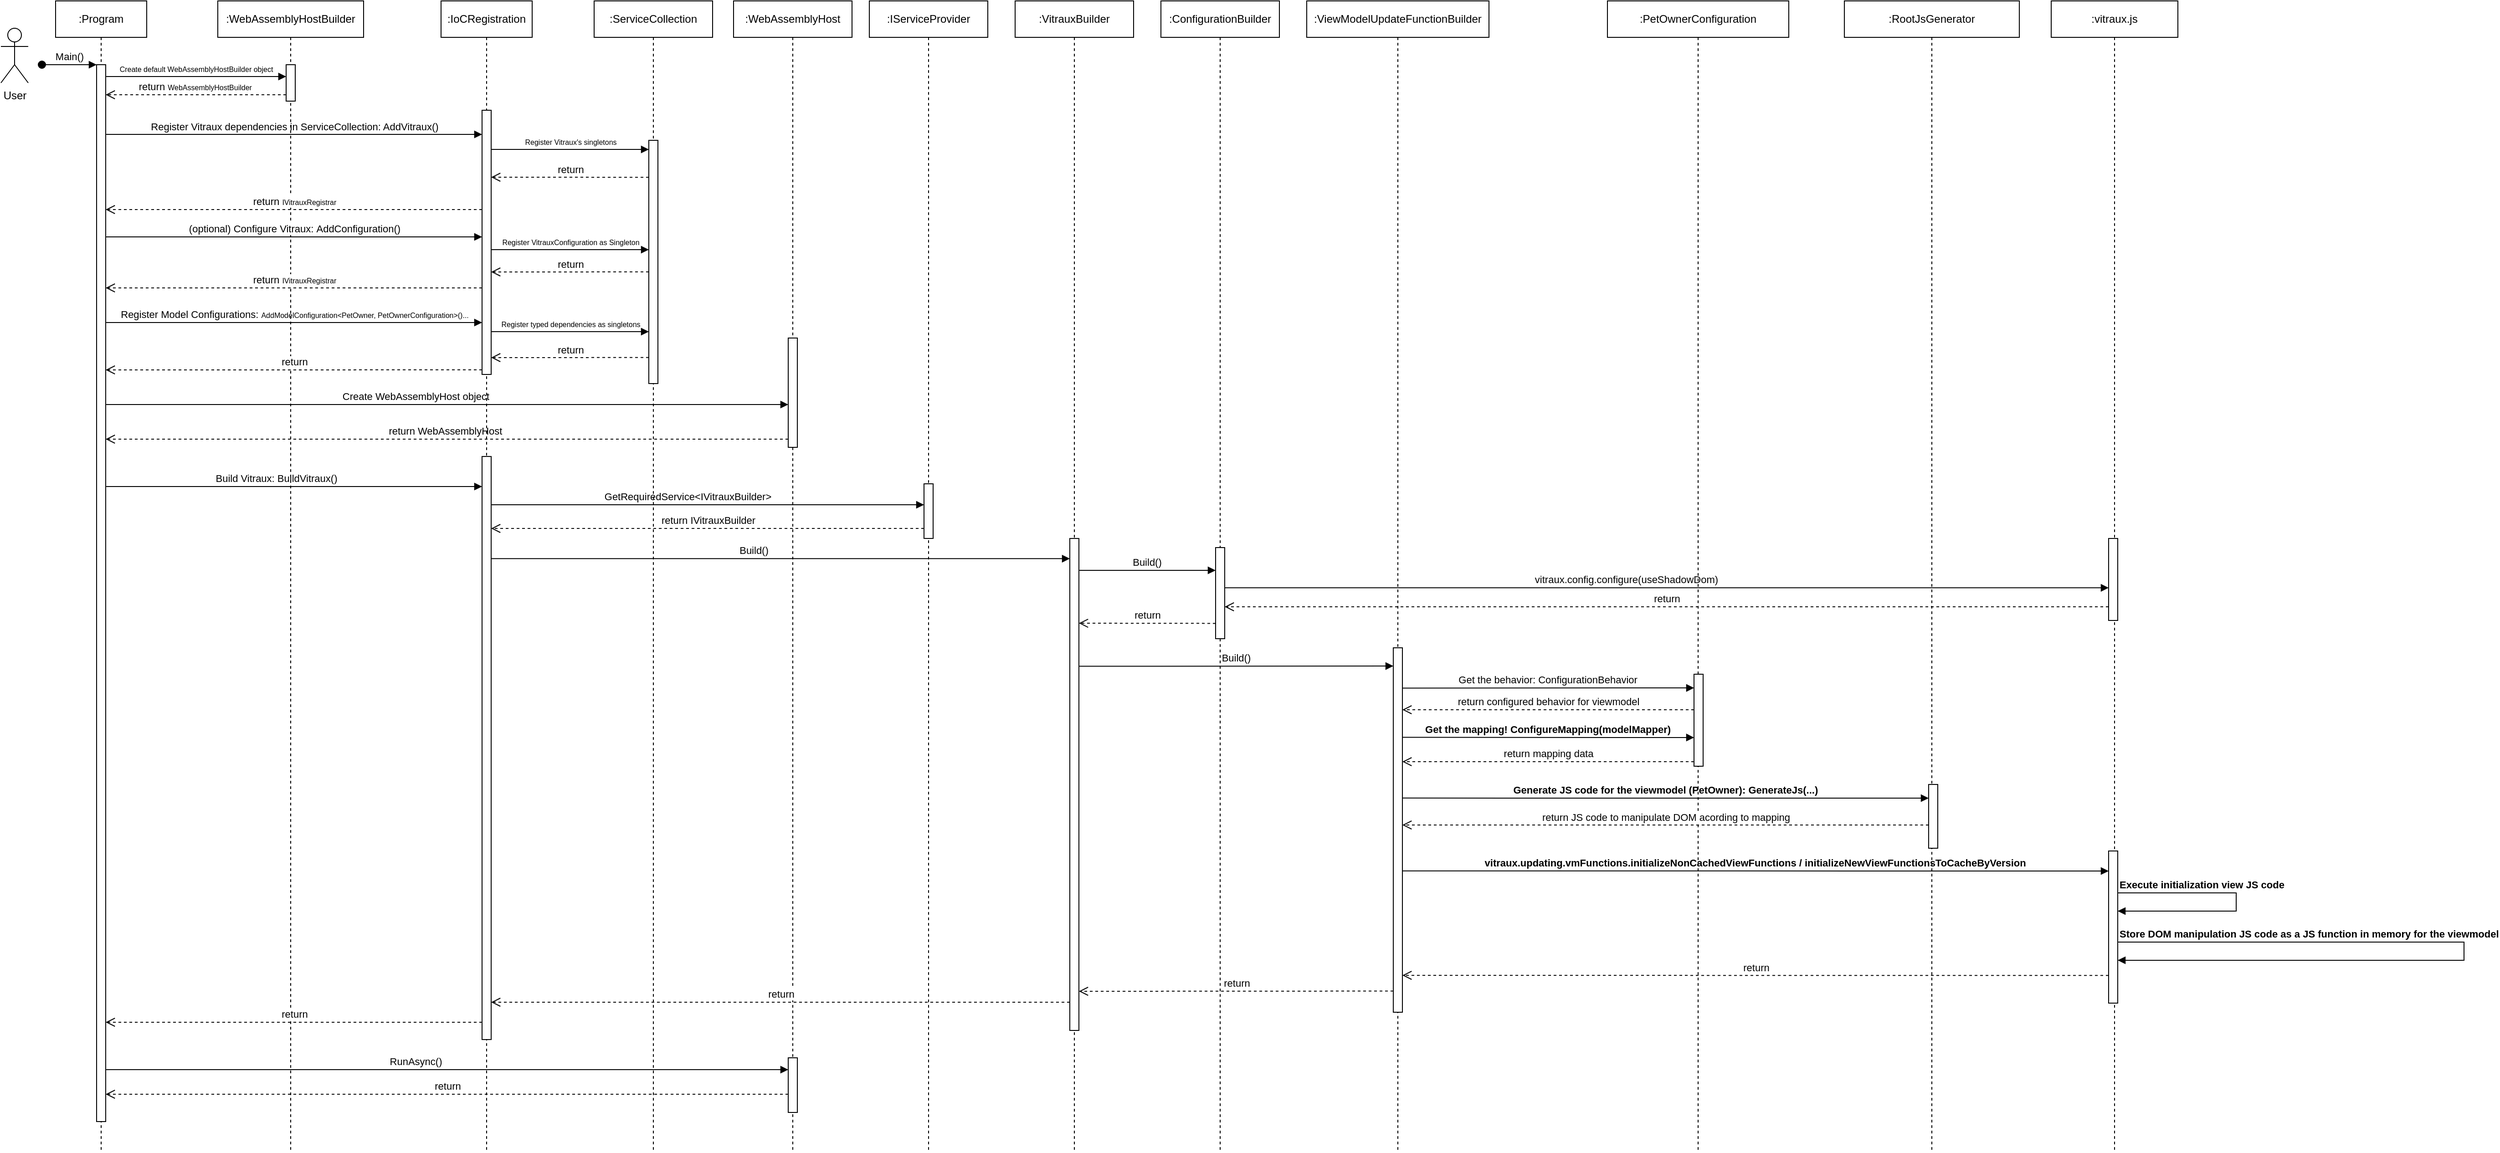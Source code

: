 <mxfile version="28.0.7" pages="2">
  <diagram name="Initialization" id="2YBvvXClWsGukQMizWep">
    <mxGraphModel dx="1426" dy="777" grid="1" gridSize="10" guides="1" tooltips="1" connect="1" arrows="1" fold="1" page="1" pageScale="1" pageWidth="850" pageHeight="1100" math="0" shadow="0">
      <root>
        <mxCell id="0" />
        <mxCell id="1" parent="0" />
        <mxCell id="aM9ryv3xv72pqoxQDRHE-1" value=":Program" style="shape=umlLifeline;perimeter=lifelinePerimeter;whiteSpace=wrap;html=1;container=0;dropTarget=0;collapsible=0;recursiveResize=0;outlineConnect=0;portConstraint=eastwest;newEdgeStyle={&quot;edgeStyle&quot;:&quot;elbowEdgeStyle&quot;,&quot;elbow&quot;:&quot;vertical&quot;,&quot;curved&quot;:0,&quot;rounded&quot;:0};" parent="1" vertex="1">
          <mxGeometry x="87" y="17" width="100" height="1263" as="geometry" />
        </mxCell>
        <mxCell id="aM9ryv3xv72pqoxQDRHE-2" value="" style="html=1;points=[];perimeter=orthogonalPerimeter;outlineConnect=0;targetShapes=umlLifeline;portConstraint=eastwest;newEdgeStyle={&quot;edgeStyle&quot;:&quot;elbowEdgeStyle&quot;,&quot;elbow&quot;:&quot;vertical&quot;,&quot;curved&quot;:0,&quot;rounded&quot;:0};" parent="aM9ryv3xv72pqoxQDRHE-1" vertex="1">
          <mxGeometry x="45" y="70" width="10" height="1160" as="geometry" />
        </mxCell>
        <mxCell id="aM9ryv3xv72pqoxQDRHE-3" value="Main()" style="html=1;verticalAlign=bottom;startArrow=oval;endArrow=block;startSize=8;edgeStyle=elbowEdgeStyle;elbow=vertical;curved=0;rounded=0;" parent="aM9ryv3xv72pqoxQDRHE-1" target="aM9ryv3xv72pqoxQDRHE-2" edge="1">
          <mxGeometry relative="1" as="geometry">
            <mxPoint x="-15" y="70" as="sourcePoint" />
          </mxGeometry>
        </mxCell>
        <mxCell id="aM9ryv3xv72pqoxQDRHE-5" value=":IoCRegistration" style="shape=umlLifeline;perimeter=lifelinePerimeter;whiteSpace=wrap;html=1;container=0;dropTarget=0;collapsible=0;recursiveResize=0;outlineConnect=0;portConstraint=eastwest;newEdgeStyle={&quot;edgeStyle&quot;:&quot;elbowEdgeStyle&quot;,&quot;elbow&quot;:&quot;vertical&quot;,&quot;curved&quot;:0,&quot;rounded&quot;:0};" parent="1" vertex="1">
          <mxGeometry x="510" y="17" width="100" height="1263" as="geometry" />
        </mxCell>
        <mxCell id="aM9ryv3xv72pqoxQDRHE-6" value="" style="html=1;points=[];perimeter=orthogonalPerimeter;outlineConnect=0;targetShapes=umlLifeline;portConstraint=eastwest;newEdgeStyle={&quot;edgeStyle&quot;:&quot;elbowEdgeStyle&quot;,&quot;elbow&quot;:&quot;vertical&quot;,&quot;curved&quot;:0,&quot;rounded&quot;:0};" parent="aM9ryv3xv72pqoxQDRHE-5" vertex="1">
          <mxGeometry x="45" y="120" width="10" height="290" as="geometry" />
        </mxCell>
        <mxCell id="K7EobD0PysxftOFtTqOa-24" value="" style="html=1;points=[];perimeter=orthogonalPerimeter;outlineConnect=0;targetShapes=umlLifeline;portConstraint=eastwest;newEdgeStyle={&quot;edgeStyle&quot;:&quot;elbowEdgeStyle&quot;,&quot;elbow&quot;:&quot;vertical&quot;,&quot;curved&quot;:0,&quot;rounded&quot;:0};" parent="aM9ryv3xv72pqoxQDRHE-5" vertex="1">
          <mxGeometry x="45" y="500" width="10" height="640" as="geometry" />
        </mxCell>
        <mxCell id="aM9ryv3xv72pqoxQDRHE-7" value="Register Vitraux dependencies in ServiceCollection: AddVitraux()" style="html=1;verticalAlign=bottom;endArrow=block;edgeStyle=elbowEdgeStyle;elbow=vertical;curved=0;rounded=0;" parent="1" source="aM9ryv3xv72pqoxQDRHE-2" edge="1">
          <mxGeometry relative="1" as="geometry">
            <mxPoint x="142" y="169" as="sourcePoint" />
            <Array as="points">
              <mxPoint x="530" y="163.5" />
            </Array>
            <mxPoint x="555" y="163.5" as="targetPoint" />
          </mxGeometry>
        </mxCell>
        <mxCell id="aM9ryv3xv72pqoxQDRHE-8" value="return&amp;nbsp;&lt;span style=&quot;font-size: 8px;&quot;&gt;WebAssemblyHostBuilder&amp;nbsp;&lt;/span&gt;" style="html=1;verticalAlign=bottom;endArrow=open;dashed=1;endSize=8;edgeStyle=elbowEdgeStyle;elbow=vertical;curved=0;rounded=0;" parent="1" source="K7EobD0PysxftOFtTqOa-5" edge="1">
          <mxGeometry relative="1" as="geometry">
            <mxPoint x="142" y="120" as="targetPoint" />
            <Array as="points">
              <mxPoint x="237" y="120" />
            </Array>
            <mxPoint x="435" y="120" as="sourcePoint" />
          </mxGeometry>
        </mxCell>
        <mxCell id="K7EobD0PysxftOFtTqOa-1" value="User" style="shape=umlActor;verticalLabelPosition=bottom;verticalAlign=top;html=1;outlineConnect=0;" parent="1" vertex="1">
          <mxGeometry x="27" y="47" width="30" height="60" as="geometry" />
        </mxCell>
        <mxCell id="K7EobD0PysxftOFtTqOa-2" value="Register Model Configurations: &lt;font style=&quot;font-size: 8px;&quot;&gt;AddModelConfiguration&amp;lt;PetOwner, PetOwnerConfiguration&amp;gt;()...&lt;/font&gt;" style="html=1;verticalAlign=bottom;endArrow=block;edgeStyle=elbowEdgeStyle;elbow=vertical;curved=0;rounded=0;" parent="1" edge="1">
          <mxGeometry relative="1" as="geometry">
            <mxPoint x="142" y="370" as="sourcePoint" />
            <Array as="points">
              <mxPoint x="225" y="370" />
            </Array>
            <mxPoint x="555" y="370" as="targetPoint" />
          </mxGeometry>
        </mxCell>
        <mxCell id="K7EobD0PysxftOFtTqOa-4" value=":&lt;span style=&quot;text-align: left;&quot;&gt;WebAssemblyHostBuilder&lt;/span&gt;" style="shape=umlLifeline;perimeter=lifelinePerimeter;whiteSpace=wrap;html=1;container=0;dropTarget=0;collapsible=0;recursiveResize=0;outlineConnect=0;portConstraint=eastwest;newEdgeStyle={&quot;edgeStyle&quot;:&quot;elbowEdgeStyle&quot;,&quot;elbow&quot;:&quot;vertical&quot;,&quot;curved&quot;:0,&quot;rounded&quot;:0};" parent="1" vertex="1">
          <mxGeometry x="265" y="17" width="160" height="1263" as="geometry" />
        </mxCell>
        <mxCell id="K7EobD0PysxftOFtTqOa-5" value="" style="html=1;points=[];perimeter=orthogonalPerimeter;outlineConnect=0;targetShapes=umlLifeline;portConstraint=eastwest;newEdgeStyle={&quot;edgeStyle&quot;:&quot;elbowEdgeStyle&quot;,&quot;elbow&quot;:&quot;vertical&quot;,&quot;curved&quot;:0,&quot;rounded&quot;:0};" parent="K7EobD0PysxftOFtTqOa-4" vertex="1">
          <mxGeometry x="75" y="70" width="10" height="40" as="geometry" />
        </mxCell>
        <mxCell id="K7EobD0PysxftOFtTqOa-7" value="&lt;font style=&quot;font-size: 8px;&quot;&gt;Create default&amp;nbsp;WebAssemblyHostBuilder object&lt;/font&gt;" style="html=1;verticalAlign=bottom;endArrow=block;edgeStyle=elbowEdgeStyle;elbow=vertical;curved=0;rounded=0;" parent="1" target="K7EobD0PysxftOFtTqOa-5" edge="1">
          <mxGeometry relative="1" as="geometry">
            <mxPoint x="142" y="100" as="sourcePoint" />
            <Array as="points">
              <mxPoint x="285" y="100" />
            </Array>
            <mxPoint x="559.5" y="100" as="targetPoint" />
          </mxGeometry>
        </mxCell>
        <mxCell id="K7EobD0PysxftOFtTqOa-8" value="return &lt;span style=&quot;font-size: 8px;&quot;&gt;IVitrauxRegistrar&lt;/span&gt;" style="html=1;verticalAlign=bottom;endArrow=open;dashed=1;endSize=8;edgeStyle=elbowEdgeStyle;elbow=vertical;curved=0;rounded=0;" parent="1" edge="1">
          <mxGeometry relative="1" as="geometry">
            <mxPoint x="142" y="246" as="targetPoint" />
            <Array as="points">
              <mxPoint x="445" y="246" />
            </Array>
            <mxPoint x="555" y="246" as="sourcePoint" />
          </mxGeometry>
        </mxCell>
        <mxCell id="K7EobD0PysxftOFtTqOa-9" value="(optional) Configure Vitraux:&amp;nbsp;AddConfiguration()" style="html=1;verticalAlign=bottom;endArrow=block;edgeStyle=elbowEdgeStyle;elbow=vertical;curved=0;rounded=0;" parent="1" edge="1">
          <mxGeometry relative="1" as="geometry">
            <mxPoint x="142" y="276" as="sourcePoint" />
            <Array as="points">
              <mxPoint x="538" y="276" />
            </Array>
            <mxPoint x="555" y="276" as="targetPoint" />
          </mxGeometry>
        </mxCell>
        <mxCell id="K7EobD0PysxftOFtTqOa-10" value="return &lt;span style=&quot;font-size: 8px;&quot;&gt;IVitrauxRegistrar&lt;/span&gt;" style="html=1;verticalAlign=bottom;endArrow=open;dashed=1;endSize=8;edgeStyle=elbowEdgeStyle;elbow=vertical;curved=0;rounded=0;" parent="1" edge="1">
          <mxGeometry relative="1" as="geometry">
            <mxPoint x="142" y="332" as="targetPoint" />
            <Array as="points">
              <mxPoint x="444" y="332" />
            </Array>
            <mxPoint x="555" y="332" as="sourcePoint" />
          </mxGeometry>
        </mxCell>
        <mxCell id="K7EobD0PysxftOFtTqOa-11" value="&lt;div style=&quot;text-align: left;&quot;&gt;&lt;span style=&quot;background-color: transparent; color: light-dark(rgb(0, 0, 0), rgb(255, 255, 255));&quot;&gt;:&lt;/span&gt;&lt;span style=&quot;background-color: transparent;&quot;&gt;WebAssemblyHost&lt;/span&gt;&lt;/div&gt;" style="shape=umlLifeline;perimeter=lifelinePerimeter;whiteSpace=wrap;html=1;container=0;dropTarget=0;collapsible=0;recursiveResize=0;outlineConnect=0;portConstraint=eastwest;newEdgeStyle={&quot;edgeStyle&quot;:&quot;elbowEdgeStyle&quot;,&quot;elbow&quot;:&quot;vertical&quot;,&quot;curved&quot;:0,&quot;rounded&quot;:0};" parent="1" vertex="1">
          <mxGeometry x="831" y="17" width="130" height="1263" as="geometry" />
        </mxCell>
        <mxCell id="K7EobD0PysxftOFtTqOa-12" value="" style="html=1;points=[];perimeter=orthogonalPerimeter;outlineConnect=0;targetShapes=umlLifeline;portConstraint=eastwest;newEdgeStyle={&quot;edgeStyle&quot;:&quot;elbowEdgeStyle&quot;,&quot;elbow&quot;:&quot;vertical&quot;,&quot;curved&quot;:0,&quot;rounded&quot;:0};" parent="K7EobD0PysxftOFtTqOa-11" vertex="1">
          <mxGeometry x="60" y="370" width="10" height="120" as="geometry" />
        </mxCell>
        <mxCell id="K7EobD0PysxftOFtTqOa-70" value="" style="html=1;points=[];perimeter=orthogonalPerimeter;outlineConnect=0;targetShapes=umlLifeline;portConstraint=eastwest;newEdgeStyle={&quot;edgeStyle&quot;:&quot;elbowEdgeStyle&quot;,&quot;elbow&quot;:&quot;vertical&quot;,&quot;curved&quot;:0,&quot;rounded&quot;:0};" parent="K7EobD0PysxftOFtTqOa-11" vertex="1">
          <mxGeometry x="60" y="1160" width="10" height="60" as="geometry" />
        </mxCell>
        <mxCell id="K7EobD0PysxftOFtTqOa-13" value="Create WebAssemblyHost object" style="verticalAlign=bottom;endArrow=block;edgeStyle=elbowEdgeStyle;elbow=vertical;curved=0;rounded=0;labelBackgroundColor=none;fontSize=11;" parent="1" target="K7EobD0PysxftOFtTqOa-12" edge="1">
          <mxGeometry x="-0.091" relative="1" as="geometry">
            <mxPoint x="142" y="460.0" as="sourcePoint" />
            <Array as="points">
              <mxPoint x="313" y="460" />
            </Array>
            <mxPoint x="870" y="460.0" as="targetPoint" />
            <mxPoint as="offset" />
          </mxGeometry>
        </mxCell>
        <mxCell id="K7EobD0PysxftOFtTqOa-14" value="return WebAssemblyHost " style="verticalAlign=bottom;endArrow=open;dashed=1;endSize=8;edgeStyle=elbowEdgeStyle;elbow=vertical;curved=0;rounded=0;labelBackgroundColor=none;" parent="1" source="K7EobD0PysxftOFtTqOa-12" edge="1">
          <mxGeometry relative="1" as="geometry">
            <mxPoint x="142" y="498.0" as="targetPoint" />
            <Array as="points">
              <mxPoint x="520" y="498" />
            </Array>
            <mxPoint x="870" y="498.0" as="sourcePoint" />
          </mxGeometry>
        </mxCell>
        <mxCell id="K7EobD0PysxftOFtTqOa-15" value="&lt;div style=&quot;text-align: left;&quot;&gt;&lt;span style=&quot;background-color: transparent; color: light-dark(rgb(0, 0, 0), rgb(255, 255, 255));&quot;&gt;:&lt;/span&gt;&lt;span style=&quot;background-color: transparent;&quot;&gt;ServiceCollection&lt;/span&gt;&lt;/div&gt;" style="shape=umlLifeline;perimeter=lifelinePerimeter;whiteSpace=wrap;html=1;container=0;dropTarget=0;collapsible=0;recursiveResize=0;outlineConnect=0;portConstraint=eastwest;newEdgeStyle={&quot;edgeStyle&quot;:&quot;elbowEdgeStyle&quot;,&quot;elbow&quot;:&quot;vertical&quot;,&quot;curved&quot;:0,&quot;rounded&quot;:0};" parent="1" vertex="1">
          <mxGeometry x="678" y="17" width="130" height="1263" as="geometry" />
        </mxCell>
        <mxCell id="K7EobD0PysxftOFtTqOa-16" value="" style="html=1;points=[];perimeter=orthogonalPerimeter;outlineConnect=0;targetShapes=umlLifeline;portConstraint=eastwest;newEdgeStyle={&quot;edgeStyle&quot;:&quot;elbowEdgeStyle&quot;,&quot;elbow&quot;:&quot;vertical&quot;,&quot;curved&quot;:0,&quot;rounded&quot;:0};" parent="K7EobD0PysxftOFtTqOa-15" vertex="1">
          <mxGeometry x="60" y="153" width="10" height="267" as="geometry" />
        </mxCell>
        <mxCell id="K7EobD0PysxftOFtTqOa-18" value="&lt;font style=&quot;font-size: 8px;&quot;&gt;Register Vitraux&#39;s singletons&lt;/font&gt;" style="html=1;verticalAlign=bottom;endArrow=block;edgeStyle=elbowEdgeStyle;elbow=vertical;curved=0;rounded=0;" parent="1" source="aM9ryv3xv72pqoxQDRHE-6" target="K7EobD0PysxftOFtTqOa-16" edge="1">
          <mxGeometry relative="1" as="geometry">
            <mxPoint x="570" y="180" as="sourcePoint" />
            <Array as="points">
              <mxPoint x="620" y="180" />
            </Array>
            <mxPoint x="685.0" y="180" as="targetPoint" />
          </mxGeometry>
        </mxCell>
        <mxCell id="K7EobD0PysxftOFtTqOa-19" value="return" style="html=1;verticalAlign=bottom;endArrow=open;dashed=1;endSize=8;edgeStyle=elbowEdgeStyle;elbow=vertical;curved=0;rounded=0;" parent="1" edge="1">
          <mxGeometry relative="1" as="geometry">
            <mxPoint x="565" y="210.414" as="targetPoint" />
            <mxPoint x="738" y="210.6" as="sourcePoint" />
          </mxGeometry>
        </mxCell>
        <mxCell id="K7EobD0PysxftOFtTqOa-20" value="&lt;font&gt;Register VitrauxConfiguration as Singleton&lt;/font&gt;" style="html=1;verticalAlign=bottom;endArrow=block;edgeStyle=elbowEdgeStyle;elbow=vertical;curved=0;rounded=0;fontSize=8;" parent="1" source="aM9ryv3xv72pqoxQDRHE-6" target="K7EobD0PysxftOFtTqOa-16" edge="1">
          <mxGeometry relative="1" as="geometry">
            <mxPoint x="590" y="290" as="sourcePoint" />
            <Array as="points">
              <mxPoint x="621" y="290" />
            </Array>
            <mxPoint x="670" y="290" as="targetPoint" />
          </mxGeometry>
        </mxCell>
        <mxCell id="K7EobD0PysxftOFtTqOa-21" value="return" style="html=1;verticalAlign=bottom;endArrow=open;dashed=1;endSize=8;edgeStyle=elbowEdgeStyle;elbow=vertical;curved=0;rounded=0;" parent="1" edge="1">
          <mxGeometry relative="1" as="geometry">
            <mxPoint x="565" y="314.4" as="targetPoint" />
            <mxPoint x="738" y="314.4" as="sourcePoint" />
          </mxGeometry>
        </mxCell>
        <mxCell id="K7EobD0PysxftOFtTqOa-22" value="&lt;font style=&quot;font-size: 8px;&quot;&gt;Register typed dependencies as singletons&lt;/font&gt;" style="html=1;verticalAlign=bottom;endArrow=block;edgeStyle=elbowEdgeStyle;elbow=vertical;curved=0;rounded=0;" parent="1" source="aM9ryv3xv72pqoxQDRHE-6" target="K7EobD0PysxftOFtTqOa-16" edge="1">
          <mxGeometry relative="1" as="geometry">
            <mxPoint x="580" y="380" as="sourcePoint" />
            <Array as="points">
              <mxPoint x="615" y="380" />
            </Array>
            <mxPoint x="733" y="380" as="targetPoint" />
          </mxGeometry>
        </mxCell>
        <mxCell id="K7EobD0PysxftOFtTqOa-23" value="return" style="html=1;verticalAlign=bottom;endArrow=open;dashed=1;endSize=8;edgeStyle=elbowEdgeStyle;elbow=vertical;curved=0;rounded=0;" parent="1" edge="1">
          <mxGeometry relative="1" as="geometry">
            <mxPoint x="565" y="408.4" as="targetPoint" />
            <mxPoint x="738" y="408.4" as="sourcePoint" />
          </mxGeometry>
        </mxCell>
        <mxCell id="K7EobD0PysxftOFtTqOa-25" value="Build Vitraux: BuildVitraux()" style="verticalAlign=bottom;endArrow=block;edgeStyle=elbowEdgeStyle;elbow=vertical;curved=0;rounded=0;labelBackgroundColor=none;fontSize=11;" parent="1" source="aM9ryv3xv72pqoxQDRHE-2" target="K7EobD0PysxftOFtTqOa-24" edge="1">
          <mxGeometry x="-0.091" relative="1" as="geometry">
            <mxPoint x="160" y="550.0" as="sourcePoint" />
            <Array as="points">
              <mxPoint x="331" y="550" />
            </Array>
            <mxPoint x="909" y="550" as="targetPoint" />
            <mxPoint as="offset" />
          </mxGeometry>
        </mxCell>
        <mxCell id="K7EobD0PysxftOFtTqOa-26" value="return" style="html=1;verticalAlign=bottom;endArrow=open;dashed=1;endSize=8;edgeStyle=elbowEdgeStyle;elbow=vertical;curved=0;rounded=0;" parent="1" edge="1">
          <mxGeometry relative="1" as="geometry">
            <mxPoint x="142" y="421.905" as="targetPoint" />
            <mxPoint x="555" y="421.905" as="sourcePoint" />
          </mxGeometry>
        </mxCell>
        <mxCell id="K7EobD0PysxftOFtTqOa-27" value="&lt;div style=&quot;text-align: left;&quot;&gt;&lt;span style=&quot;background-color: transparent; color: light-dark(rgb(0, 0, 0), rgb(255, 255, 255));&quot;&gt;:&lt;/span&gt;&lt;span style=&quot;background-color: transparent;&quot;&gt;IServiceProvider&lt;/span&gt;&lt;/div&gt;" style="shape=umlLifeline;perimeter=lifelinePerimeter;whiteSpace=wrap;html=1;container=0;dropTarget=0;collapsible=0;recursiveResize=0;outlineConnect=0;portConstraint=eastwest;newEdgeStyle={&quot;edgeStyle&quot;:&quot;elbowEdgeStyle&quot;,&quot;elbow&quot;:&quot;vertical&quot;,&quot;curved&quot;:0,&quot;rounded&quot;:0};" parent="1" vertex="1">
          <mxGeometry x="980" y="17" width="130" height="1263" as="geometry" />
        </mxCell>
        <mxCell id="K7EobD0PysxftOFtTqOa-28" value="" style="html=1;points=[];perimeter=orthogonalPerimeter;outlineConnect=0;targetShapes=umlLifeline;portConstraint=eastwest;newEdgeStyle={&quot;edgeStyle&quot;:&quot;elbowEdgeStyle&quot;,&quot;elbow&quot;:&quot;vertical&quot;,&quot;curved&quot;:0,&quot;rounded&quot;:0};" parent="K7EobD0PysxftOFtTqOa-27" vertex="1">
          <mxGeometry x="60" y="530" width="10" height="60" as="geometry" />
        </mxCell>
        <mxCell id="K7EobD0PysxftOFtTqOa-29" value="GetRequiredService&lt;IVitrauxBuilder&gt;" style="verticalAlign=bottom;endArrow=block;edgeStyle=elbowEdgeStyle;elbow=vertical;curved=0;rounded=0;labelBackgroundColor=none;fontSize=11;" parent="1" source="K7EobD0PysxftOFtTqOa-24" target="K7EobD0PysxftOFtTqOa-28" edge="1">
          <mxGeometry x="-0.091" relative="1" as="geometry">
            <mxPoint x="567" y="570" as="sourcePoint" />
            <Array as="points">
              <mxPoint x="756" y="570" />
            </Array>
            <mxPoint x="980" y="570" as="targetPoint" />
            <mxPoint as="offset" />
          </mxGeometry>
        </mxCell>
        <mxCell id="K7EobD0PysxftOFtTqOa-30" value="return IVitrauxBuilder" style="html=1;verticalAlign=bottom;endArrow=open;dashed=1;endSize=8;edgeStyle=elbowEdgeStyle;elbow=vertical;curved=0;rounded=0;" parent="1" edge="1">
          <mxGeometry relative="1" as="geometry">
            <mxPoint x="565" y="596" as="targetPoint" />
            <mxPoint x="1040" y="596" as="sourcePoint" />
          </mxGeometry>
        </mxCell>
        <mxCell id="K7EobD0PysxftOFtTqOa-31" value="&lt;div style=&quot;text-align: left;&quot;&gt;&lt;span style=&quot;background-color: transparent; color: light-dark(rgb(0, 0, 0), rgb(255, 255, 255));&quot;&gt;:&lt;/span&gt;&lt;span style=&quot;background-color: transparent; text-align: center;&quot;&gt;VitrauxBuilder&lt;/span&gt;&lt;/div&gt;" style="shape=umlLifeline;perimeter=lifelinePerimeter;whiteSpace=wrap;html=1;container=0;dropTarget=0;collapsible=0;recursiveResize=0;outlineConnect=0;portConstraint=eastwest;newEdgeStyle={&quot;edgeStyle&quot;:&quot;elbowEdgeStyle&quot;,&quot;elbow&quot;:&quot;vertical&quot;,&quot;curved&quot;:0,&quot;rounded&quot;:0};" parent="1" vertex="1">
          <mxGeometry x="1140" y="17" width="130" height="1263" as="geometry" />
        </mxCell>
        <mxCell id="K7EobD0PysxftOFtTqOa-32" value="" style="html=1;points=[];perimeter=orthogonalPerimeter;outlineConnect=0;targetShapes=umlLifeline;portConstraint=eastwest;newEdgeStyle={&quot;edgeStyle&quot;:&quot;elbowEdgeStyle&quot;,&quot;elbow&quot;:&quot;vertical&quot;,&quot;curved&quot;:0,&quot;rounded&quot;:0};" parent="K7EobD0PysxftOFtTqOa-31" vertex="1">
          <mxGeometry x="60" y="590" width="10" height="540" as="geometry" />
        </mxCell>
        <mxCell id="K7EobD0PysxftOFtTqOa-33" value="Build()" style="verticalAlign=bottom;endArrow=block;edgeStyle=elbowEdgeStyle;elbow=vertical;curved=0;rounded=0;labelBackgroundColor=none;fontSize=11;" parent="1" source="K7EobD0PysxftOFtTqOa-24" target="K7EobD0PysxftOFtTqOa-32" edge="1">
          <mxGeometry x="-0.091" relative="1" as="geometry">
            <mxPoint x="590" y="629.17" as="sourcePoint" />
            <Array as="points">
              <mxPoint x="781" y="629.17" />
            </Array>
            <mxPoint x="1065" y="629.17" as="targetPoint" />
            <mxPoint as="offset" />
          </mxGeometry>
        </mxCell>
        <mxCell id="K7EobD0PysxftOFtTqOa-34" value="&lt;div style=&quot;text-align: left;&quot;&gt;&lt;span style=&quot;background-color: transparent; color: light-dark(rgb(0, 0, 0), rgb(255, 255, 255));&quot;&gt;:&lt;/span&gt;&lt;span style=&quot;background-color: transparent; text-align: center;&quot;&gt;ConfigurationBuilder&lt;/span&gt;&lt;/div&gt;" style="shape=umlLifeline;perimeter=lifelinePerimeter;whiteSpace=wrap;html=1;container=0;dropTarget=0;collapsible=0;recursiveResize=0;outlineConnect=0;portConstraint=eastwest;newEdgeStyle={&quot;edgeStyle&quot;:&quot;elbowEdgeStyle&quot;,&quot;elbow&quot;:&quot;vertical&quot;,&quot;curved&quot;:0,&quot;rounded&quot;:0};" parent="1" vertex="1">
          <mxGeometry x="1300" y="17" width="130" height="1263" as="geometry" />
        </mxCell>
        <mxCell id="K7EobD0PysxftOFtTqOa-35" value="" style="html=1;points=[];perimeter=orthogonalPerimeter;outlineConnect=0;targetShapes=umlLifeline;portConstraint=eastwest;newEdgeStyle={&quot;edgeStyle&quot;:&quot;elbowEdgeStyle&quot;,&quot;elbow&quot;:&quot;vertical&quot;,&quot;curved&quot;:0,&quot;rounded&quot;:0};" parent="K7EobD0PysxftOFtTqOa-34" vertex="1">
          <mxGeometry x="60" y="600" width="10" height="100" as="geometry" />
        </mxCell>
        <mxCell id="K7EobD0PysxftOFtTqOa-36" value="&lt;div style=&quot;text-align: left;&quot;&gt;&lt;span style=&quot;background-color: transparent; color: light-dark(rgb(0, 0, 0), rgb(255, 255, 255));&quot;&gt;:&lt;/span&gt;&lt;span style=&quot;background-color: transparent; text-align: center;&quot;&gt;vitraux.js&lt;/span&gt;&lt;/div&gt;" style="shape=umlLifeline;perimeter=lifelinePerimeter;whiteSpace=wrap;html=1;container=0;dropTarget=0;collapsible=0;recursiveResize=0;outlineConnect=0;portConstraint=eastwest;newEdgeStyle={&quot;edgeStyle&quot;:&quot;elbowEdgeStyle&quot;,&quot;elbow&quot;:&quot;vertical&quot;,&quot;curved&quot;:0,&quot;rounded&quot;:0};" parent="1" vertex="1">
          <mxGeometry x="2277" y="17" width="139" height="1263" as="geometry" />
        </mxCell>
        <mxCell id="K7EobD0PysxftOFtTqOa-37" value="" style="html=1;points=[];perimeter=orthogonalPerimeter;outlineConnect=0;targetShapes=umlLifeline;portConstraint=eastwest;newEdgeStyle={&quot;edgeStyle&quot;:&quot;elbowEdgeStyle&quot;,&quot;elbow&quot;:&quot;vertical&quot;,&quot;curved&quot;:0,&quot;rounded&quot;:0};" parent="K7EobD0PysxftOFtTqOa-36" vertex="1">
          <mxGeometry x="63" y="590" width="10" height="90" as="geometry" />
        </mxCell>
        <mxCell id="K7EobD0PysxftOFtTqOa-59" value="" style="html=1;points=[];perimeter=orthogonalPerimeter;outlineConnect=0;targetShapes=umlLifeline;portConstraint=eastwest;newEdgeStyle={&quot;edgeStyle&quot;:&quot;elbowEdgeStyle&quot;,&quot;elbow&quot;:&quot;vertical&quot;,&quot;curved&quot;:0,&quot;rounded&quot;:0};" parent="K7EobD0PysxftOFtTqOa-36" vertex="1">
          <mxGeometry x="63" y="933" width="10" height="167" as="geometry" />
        </mxCell>
        <mxCell id="K7EobD0PysxftOFtTqOa-38" value="&lt;div style=&quot;text-align: left;&quot;&gt;:ViewModelUpdateFunctionBuilder&lt;/div&gt;" style="shape=umlLifeline;perimeter=lifelinePerimeter;whiteSpace=wrap;html=1;container=0;dropTarget=0;collapsible=0;recursiveResize=0;outlineConnect=0;portConstraint=eastwest;newEdgeStyle={&quot;edgeStyle&quot;:&quot;elbowEdgeStyle&quot;,&quot;elbow&quot;:&quot;vertical&quot;,&quot;curved&quot;:0,&quot;rounded&quot;:0};" parent="1" vertex="1">
          <mxGeometry x="1460" y="17" width="200" height="1263" as="geometry" />
        </mxCell>
        <mxCell id="K7EobD0PysxftOFtTqOa-39" value="" style="html=1;points=[];perimeter=orthogonalPerimeter;outlineConnect=0;targetShapes=umlLifeline;portConstraint=eastwest;newEdgeStyle={&quot;edgeStyle&quot;:&quot;elbowEdgeStyle&quot;,&quot;elbow&quot;:&quot;vertical&quot;,&quot;curved&quot;:0,&quot;rounded&quot;:0};" parent="K7EobD0PysxftOFtTqOa-38" vertex="1">
          <mxGeometry x="95" y="710" width="10" height="400" as="geometry" />
        </mxCell>
        <mxCell id="K7EobD0PysxftOFtTqOa-40" value="vitraux.config.configure(useShadowDom)" style="verticalAlign=bottom;endArrow=block;edgeStyle=elbowEdgeStyle;elbow=vertical;curved=0;rounded=0;labelBackgroundColor=none;fontSize=11;" parent="1" target="K7EobD0PysxftOFtTqOa-37" edge="1">
          <mxGeometry x="-0.091" relative="1" as="geometry">
            <mxPoint x="1370" y="661.17" as="sourcePoint" />
            <Array as="points">
              <mxPoint x="1458.5" y="661.17" />
            </Array>
            <mxPoint x="1750" y="661.17" as="targetPoint" />
            <mxPoint as="offset" />
          </mxGeometry>
        </mxCell>
        <mxCell id="K7EobD0PysxftOFtTqOa-41" value="Build()" style="verticalAlign=bottom;endArrow=block;edgeStyle=elbowEdgeStyle;elbow=vertical;curved=0;rounded=0;labelBackgroundColor=none;fontSize=11;" parent="1" edge="1">
          <mxGeometry relative="1" as="geometry">
            <mxPoint x="1210" y="642" as="sourcePoint" />
            <mxPoint x="1360" y="642" as="targetPoint" />
          </mxGeometry>
        </mxCell>
        <mxCell id="K7EobD0PysxftOFtTqOa-42" value="return" style="html=1;verticalAlign=bottom;endArrow=open;dashed=1;endSize=8;edgeStyle=elbowEdgeStyle;elbow=vertical;curved=0;rounded=0;" parent="1" source="K7EobD0PysxftOFtTqOa-37" edge="1">
          <mxGeometry relative="1" as="geometry">
            <mxPoint x="1370" y="681.905" as="targetPoint" />
            <mxPoint x="1750" y="681.905" as="sourcePoint" />
          </mxGeometry>
        </mxCell>
        <mxCell id="K7EobD0PysxftOFtTqOa-43" value="return" style="html=1;verticalAlign=bottom;endArrow=open;dashed=1;endSize=8;edgeStyle=elbowEdgeStyle;elbow=vertical;curved=0;rounded=0;" parent="1" edge="1">
          <mxGeometry relative="1" as="geometry">
            <mxPoint x="1210" y="700" as="targetPoint" />
            <mxPoint x="1360" y="700.207" as="sourcePoint" />
          </mxGeometry>
        </mxCell>
        <mxCell id="K7EobD0PysxftOFtTqOa-45" value="Build()" style="verticalAlign=bottom;endArrow=block;edgeStyle=elbowEdgeStyle;elbow=vertical;curved=0;rounded=0;labelBackgroundColor=none;fontSize=11;" parent="1" edge="1">
          <mxGeometry relative="1" as="geometry">
            <mxPoint x="1210" y="747.276" as="sourcePoint" />
            <mxPoint x="1555.0" y="746.765" as="targetPoint" />
          </mxGeometry>
        </mxCell>
        <mxCell id="K7EobD0PysxftOFtTqOa-47" value=":PetOwnerConfiguration" style="shape=umlLifeline;perimeter=lifelinePerimeter;whiteSpace=wrap;container=0;dropTarget=0;collapsible=0;recursiveResize=0;outlineConnect=0;portConstraint=eastwest;newEdgeStyle={&quot;edgeStyle&quot;:&quot;elbowEdgeStyle&quot;,&quot;elbow&quot;:&quot;vertical&quot;,&quot;curved&quot;:0,&quot;rounded&quot;:0};" parent="1" vertex="1">
          <mxGeometry x="1790" y="17" width="199" height="1263" as="geometry" />
        </mxCell>
        <mxCell id="K7EobD0PysxftOFtTqOa-48" value="" style="html=1;points=[];perimeter=orthogonalPerimeter;outlineConnect=0;targetShapes=umlLifeline;portConstraint=eastwest;newEdgeStyle={&quot;edgeStyle&quot;:&quot;elbowEdgeStyle&quot;,&quot;elbow&quot;:&quot;vertical&quot;,&quot;curved&quot;:0,&quot;rounded&quot;:0};" parent="K7EobD0PysxftOFtTqOa-47" vertex="1">
          <mxGeometry x="95" y="739" width="10" height="101" as="geometry" />
        </mxCell>
        <mxCell id="K7EobD0PysxftOFtTqOa-49" value="Get the mapping! ConfigureMapping(modelMapper)" style="verticalAlign=bottom;endArrow=block;edgeStyle=elbowEdgeStyle;elbow=vertical;curved=0;rounded=0;labelBackgroundColor=none;fontSize=11;fontStyle=1" parent="1" target="K7EobD0PysxftOFtTqOa-48" edge="1">
          <mxGeometry relative="1" as="geometry">
            <mxPoint x="1565" y="825.276" as="sourcePoint" />
            <mxPoint x="1845.0" y="825.414" as="targetPoint" />
          </mxGeometry>
        </mxCell>
        <mxCell id="K7EobD0PysxftOFtTqOa-50" value="Get the behavior: ConfigurationBehavior" style="verticalAlign=bottom;endArrow=block;edgeStyle=elbowEdgeStyle;elbow=vertical;curved=0;rounded=0;labelBackgroundColor=none;fontSize=11;" parent="1" target="K7EobD0PysxftOFtTqOa-48" edge="1">
          <mxGeometry relative="1" as="geometry">
            <mxPoint x="1565" y="771.2" as="sourcePoint" />
            <mxPoint x="1775" y="771.2" as="targetPoint" />
          </mxGeometry>
        </mxCell>
        <mxCell id="K7EobD0PysxftOFtTqOa-51" value=":RootJsGenerator" style="shape=umlLifeline;perimeter=lifelinePerimeter;whiteSpace=wrap;container=0;dropTarget=0;collapsible=0;recursiveResize=0;outlineConnect=0;portConstraint=eastwest;newEdgeStyle={&quot;edgeStyle&quot;:&quot;elbowEdgeStyle&quot;,&quot;elbow&quot;:&quot;vertical&quot;,&quot;curved&quot;:0,&quot;rounded&quot;:0};" parent="1" vertex="1">
          <mxGeometry x="2050" y="17" width="192" height="1263" as="geometry" />
        </mxCell>
        <mxCell id="K7EobD0PysxftOFtTqOa-52" value="" style="html=1;points=[];perimeter=orthogonalPerimeter;outlineConnect=0;targetShapes=umlLifeline;portConstraint=eastwest;newEdgeStyle={&quot;edgeStyle&quot;:&quot;elbowEdgeStyle&quot;,&quot;elbow&quot;:&quot;vertical&quot;,&quot;curved&quot;:0,&quot;rounded&quot;:0};" parent="K7EobD0PysxftOFtTqOa-51" vertex="1">
          <mxGeometry x="92.5" y="860" width="10" height="70" as="geometry" />
        </mxCell>
        <mxCell id="K7EobD0PysxftOFtTqOa-53" value="Generate JS code for the viewmodel (PetOwner): GenerateJs(...)" style="verticalAlign=bottom;endArrow=block;edgeStyle=elbowEdgeStyle;elbow=vertical;curved=0;rounded=0;labelBackgroundColor=none;fontSize=11;fontStyle=1" parent="1" target="K7EobD0PysxftOFtTqOa-52" edge="1">
          <mxGeometry relative="1" as="geometry">
            <mxPoint x="1565" y="891.931" as="sourcePoint" />
            <mxPoint x="2215.0" y="891.931" as="targetPoint" />
          </mxGeometry>
        </mxCell>
        <mxCell id="K7EobD0PysxftOFtTqOa-54" value="return configured behavior for viewmodel" style="html=1;verticalAlign=bottom;endArrow=open;dashed=1;endSize=8;edgeStyle=elbowEdgeStyle;elbow=vertical;curved=0;rounded=0;" parent="1" source="K7EobD0PysxftOFtTqOa-48" edge="1">
          <mxGeometry relative="1" as="geometry">
            <mxPoint x="1565" y="794.759" as="targetPoint" />
            <mxPoint x="1845.0" y="794.759" as="sourcePoint" />
          </mxGeometry>
        </mxCell>
        <mxCell id="K7EobD0PysxftOFtTqOa-56" value="return mapping data" style="html=1;verticalAlign=bottom;endArrow=open;dashed=1;endSize=8;edgeStyle=elbowEdgeStyle;elbow=vertical;curved=0;rounded=0;" parent="1" source="K7EobD0PysxftOFtTqOa-48" edge="1">
          <mxGeometry relative="1" as="geometry">
            <mxPoint x="1565" y="851.759" as="targetPoint" />
            <mxPoint x="1845.0" y="851.759" as="sourcePoint" />
          </mxGeometry>
        </mxCell>
        <mxCell id="K7EobD0PysxftOFtTqOa-57" value="return JS code to manipulate DOM acording to mapping" style="html=1;verticalAlign=bottom;endArrow=open;dashed=1;endSize=8;edgeStyle=elbowEdgeStyle;elbow=vertical;curved=0;rounded=0;" parent="1" source="K7EobD0PysxftOFtTqOa-52" edge="1">
          <mxGeometry relative="1" as="geometry">
            <mxPoint x="1565" y="921.276" as="targetPoint" />
            <mxPoint x="2110" y="921" as="sourcePoint" />
          </mxGeometry>
        </mxCell>
        <mxCell id="K7EobD0PysxftOFtTqOa-58" value="vitraux.updating.vmFunctions.initializeNonCachedViewFunctions / initializeNewViewFunctionsToCacheByVersion" style="verticalAlign=bottom;endArrow=block;edgeStyle=elbowEdgeStyle;elbow=vertical;curved=0;rounded=0;labelBackgroundColor=none;fontSize=11;fontStyle=1" parent="1" edge="1">
          <mxGeometry relative="1" as="geometry">
            <mxPoint x="1565" y="971.828" as="sourcePoint" />
            <mxPoint x="2340.0" y="971.828" as="targetPoint" />
          </mxGeometry>
        </mxCell>
        <mxCell id="K7EobD0PysxftOFtTqOa-65" value="Store DOM manipulation JS code as a JS function in memory for the viewmodel" style="verticalAlign=bottom;endArrow=block;elbow=vertical;rounded=0;labelBackgroundColor=none;fontSize=11;align=left;fontStyle=1" parent="1" target="K7EobD0PysxftOFtTqOa-59" edge="1">
          <mxGeometry x="-1" relative="1" as="geometry">
            <mxPoint x="2350.0" y="1050" as="sourcePoint" />
            <mxPoint x="2640" y="1140" as="targetPoint" />
            <Array as="points">
              <mxPoint x="2730" y="1050" />
              <mxPoint x="2730" y="1070" />
            </Array>
            <mxPoint as="offset" />
          </mxGeometry>
        </mxCell>
        <mxCell id="K7EobD0PysxftOFtTqOa-63" value="Execute initialization view JS code" style="verticalAlign=bottom;endArrow=block;elbow=vertical;rounded=0;labelBackgroundColor=none;fontSize=11;align=left;fontStyle=1" parent="1" edge="1">
          <mxGeometry x="-1" relative="1" as="geometry">
            <mxPoint x="2350.0" y="996" as="sourcePoint" />
            <mxPoint x="2350.0" y="1016" as="targetPoint" />
            <Array as="points">
              <mxPoint x="2480" y="996" />
              <mxPoint x="2480" y="1016" />
            </Array>
            <mxPoint as="offset" />
          </mxGeometry>
        </mxCell>
        <mxCell id="K7EobD0PysxftOFtTqOa-66" value="return" style="html=1;verticalAlign=bottom;endArrow=open;dashed=1;endSize=8;edgeStyle=elbowEdgeStyle;elbow=vertical;curved=0;rounded=0;" parent="1" target="K7EobD0PysxftOFtTqOa-39" edge="1">
          <mxGeometry relative="1" as="geometry">
            <mxPoint x="1580" y="1087" as="targetPoint" />
            <mxPoint x="2340.0" y="1086.655" as="sourcePoint" />
          </mxGeometry>
        </mxCell>
        <mxCell id="K7EobD0PysxftOFtTqOa-67" value="return" style="html=1;verticalAlign=bottom;endArrow=open;dashed=1;endSize=8;edgeStyle=elbowEdgeStyle;elbow=vertical;curved=0;rounded=0;" parent="1" edge="1">
          <mxGeometry relative="1" as="geometry">
            <mxPoint x="1210" y="1103.759" as="targetPoint" />
            <mxPoint x="1555" y="1103.759" as="sourcePoint" />
          </mxGeometry>
        </mxCell>
        <mxCell id="K7EobD0PysxftOFtTqOa-68" value="return" style="html=1;verticalAlign=bottom;endArrow=open;dashed=1;endSize=8;elbow=vertical;rounded=0;" parent="1" edge="1">
          <mxGeometry relative="1" as="geometry">
            <mxPoint x="565" y="1116" as="targetPoint" />
            <mxPoint x="1200" y="1116" as="sourcePoint" />
          </mxGeometry>
        </mxCell>
        <mxCell id="K7EobD0PysxftOFtTqOa-69" value="return" style="html=1;verticalAlign=bottom;endArrow=open;dashed=1;endSize=8;elbow=vertical;rounded=0;" parent="1" edge="1">
          <mxGeometry relative="1" as="geometry">
            <mxPoint x="142" y="1138" as="targetPoint" />
            <mxPoint x="555" y="1138" as="sourcePoint" />
          </mxGeometry>
        </mxCell>
        <mxCell id="K7EobD0PysxftOFtTqOa-71" value="RunAsync()" style="verticalAlign=bottom;endArrow=block;edgeStyle=elbowEdgeStyle;elbow=vertical;curved=0;rounded=0;labelBackgroundColor=none;fontSize=11;" parent="1" source="aM9ryv3xv72pqoxQDRHE-2" target="K7EobD0PysxftOFtTqOa-70" edge="1">
          <mxGeometry x="-0.091" relative="1" as="geometry">
            <mxPoint x="160" y="1190" as="sourcePoint" />
            <Array as="points">
              <mxPoint x="349" y="1190" />
            </Array>
            <mxPoint x="573" y="1190" as="targetPoint" />
            <mxPoint as="offset" />
          </mxGeometry>
        </mxCell>
        <mxCell id="K7EobD0PysxftOFtTqOa-72" value="return" style="html=1;verticalAlign=bottom;endArrow=open;dashed=1;endSize=8;elbow=vertical;rounded=0;" parent="1" edge="1">
          <mxGeometry relative="1" as="geometry">
            <mxPoint x="142" y="1217" as="targetPoint" />
            <mxPoint x="891" y="1217" as="sourcePoint" />
          </mxGeometry>
        </mxCell>
      </root>
    </mxGraphModel>
  </diagram>
  <diagram id="QfnbQMKbDlOZuM9e2Flf" name="View Updating">
    <mxGraphModel dx="1506" dy="370" grid="1" gridSize="10" guides="1" tooltips="1" connect="1" arrows="1" fold="1" page="1" pageScale="1" pageWidth="827" pageHeight="1169" math="0" shadow="0">
      <root>
        <mxCell id="0" />
        <mxCell id="1" parent="0" />
        <mxCell id="dAexy93y0AQ58oqDb4Uy-4" value=":IViewModelChangeTrackingContext&amp;lt;&lt;span style=&quot;text-align: left;&quot;&gt;PetOwner&lt;/span&gt;&amp;gt;" style="shape=umlLifeline;perimeter=lifelinePerimeter;whiteSpace=wrap;html=1;container=0;dropTarget=0;collapsible=0;recursiveResize=0;outlineConnect=0;portConstraint=eastwest;newEdgeStyle={&quot;edgeStyle&quot;:&quot;elbowEdgeStyle&quot;,&quot;elbow&quot;:&quot;vertical&quot;,&quot;curved&quot;:0,&quot;rounded&quot;:0};" vertex="1" parent="1">
          <mxGeometry x="-310" y="10" width="280" height="310" as="geometry" />
        </mxCell>
        <mxCell id="dAexy93y0AQ58oqDb4Uy-5" value="" style="html=1;points=[];perimeter=orthogonalPerimeter;outlineConnect=0;targetShapes=umlLifeline;portConstraint=eastwest;newEdgeStyle={&quot;edgeStyle&quot;:&quot;elbowEdgeStyle&quot;,&quot;elbow&quot;:&quot;vertical&quot;,&quot;curved&quot;:0,&quot;rounded&quot;:0};" vertex="1" parent="dAexy93y0AQ58oqDb4Uy-4">
          <mxGeometry x="135" y="130" width="10" height="140" as="geometry" />
        </mxCell>
        <mxCell id="dAexy93y0AQ58oqDb4Uy-7" value="Update(petOwner)" style="html=1;verticalAlign=bottom;endArrow=block;elbow=vertical;rounded=0;" edge="1" parent="1">
          <mxGeometry relative="1" as="geometry">
            <mxPoint x="-645" y="147" as="sourcePoint" />
            <mxPoint x="-412" y="147" as="targetPoint" />
          </mxGeometry>
        </mxCell>
        <mxCell id="dAexy93y0AQ58oqDb4Uy-9" value="User" style="shape=umlActor;verticalLabelPosition=bottom;verticalAlign=top;html=1;outlineConnect=0;" vertex="1" parent="1">
          <mxGeometry x="-810" y="40" width="30" height="60" as="geometry" />
        </mxCell>
        <mxCell id="dAexy93y0AQ58oqDb4Uy-11" value="&lt;div style=&quot;text-align: left;&quot;&gt;&lt;span style=&quot;background-color: transparent; color: light-dark(rgb(0, 0, 0), rgb(255, 255, 255));&quot;&gt;:&lt;/span&gt;&lt;span style=&quot;background-color: transparent;&quot;&gt;ViewUpdater&amp;lt;PetOwner&amp;gt;&lt;/span&gt;&lt;/div&gt;" style="shape=umlLifeline;perimeter=lifelinePerimeter;whiteSpace=wrap;html=1;container=0;dropTarget=0;collapsible=0;recursiveResize=0;outlineConnect=0;portConstraint=eastwest;newEdgeStyle={&quot;edgeStyle&quot;:&quot;elbowEdgeStyle&quot;,&quot;elbow&quot;:&quot;vertical&quot;,&quot;curved&quot;:0,&quot;rounded&quot;:0};" vertex="1" parent="1">
          <mxGeometry x="-487" y="10" width="160" height="310" as="geometry" />
        </mxCell>
        <mxCell id="dAexy93y0AQ58oqDb4Uy-12" value="" style="html=1;points=[];perimeter=orthogonalPerimeter;outlineConnect=0;targetShapes=umlLifeline;portConstraint=eastwest;newEdgeStyle={&quot;edgeStyle&quot;:&quot;elbowEdgeStyle&quot;,&quot;elbow&quot;:&quot;vertical&quot;,&quot;curved&quot;:0,&quot;rounded&quot;:0};" vertex="1" parent="dAexy93y0AQ58oqDb4Uy-11">
          <mxGeometry x="75" y="130" width="10" height="160" as="geometry" />
        </mxCell>
        <mxCell id="dAexy93y0AQ58oqDb4Uy-3" value="SelectPetOwner(id)" style="html=1;verticalAlign=bottom;startArrow=oval;endArrow=block;startSize=8;edgeStyle=elbowEdgeStyle;elbow=vertical;curved=0;rounded=0;" edge="1" parent="1" target="dAexy93y0AQ58oqDb4Uy-2" source="dAexy93y0AQ58oqDb4Uy-9">
          <mxGeometry relative="1" as="geometry">
            <mxPoint x="-755" y="80" as="sourcePoint" />
          </mxGeometry>
        </mxCell>
        <mxCell id="dAexy93y0AQ58oqDb4Uy-1" value=":Program" style="shape=umlLifeline;perimeter=lifelinePerimeter;whiteSpace=wrap;html=1;container=0;dropTarget=0;collapsible=0;recursiveResize=0;outlineConnect=0;portConstraint=eastwest;newEdgeStyle={&quot;edgeStyle&quot;:&quot;elbowEdgeStyle&quot;,&quot;elbow&quot;:&quot;vertical&quot;,&quot;curved&quot;:0,&quot;rounded&quot;:0};" vertex="1" parent="1">
          <mxGeometry x="-700" y="10" width="100" height="310" as="geometry" />
        </mxCell>
        <mxCell id="dAexy93y0AQ58oqDb4Uy-2" value="" style="html=1;points=[];perimeter=orthogonalPerimeter;outlineConnect=0;targetShapes=umlLifeline;portConstraint=eastwest;newEdgeStyle={&quot;edgeStyle&quot;:&quot;elbowEdgeStyle&quot;,&quot;elbow&quot;:&quot;vertical&quot;,&quot;curved&quot;:0,&quot;rounded&quot;:0};" vertex="1" parent="dAexy93y0AQ58oqDb4Uy-1">
          <mxGeometry x="45" y="70" width="10" height="220" as="geometry" />
        </mxCell>
        <mxCell id="dAexy93y0AQ58oqDb4Uy-21" value="Get PetOwner object (petOwner) by Id" style="html=1;verticalAlign=bottom;endArrow=block;elbow=vertical;rounded=0;align=left;fontSize=8;" edge="1" parent="1" target="dAexy93y0AQ58oqDb4Uy-2">
          <mxGeometry x="-0.955" y="-1" relative="1" as="geometry">
            <mxPoint x="-645" y="99" as="sourcePoint" />
            <Array as="points">
              <mxPoint x="-540" y="100" />
              <mxPoint x="-540" y="110" />
            </Array>
            <mxPoint x="-580" y="130" as="targetPoint" />
            <mxPoint as="offset" />
          </mxGeometry>
        </mxCell>
        <mxCell id="dAexy93y0AQ58oqDb4Uy-22" value="Select a change tracker &lt;br&gt;depending on&amp;nbsp;ConfigurationBehavior.TrackChange" style="html=1;verticalAlign=bottom;endArrow=block;elbow=vertical;rounded=0;fontSize=8;" edge="1" parent="1">
          <mxGeometry relative="1" as="geometry">
            <mxPoint x="-402" y="156" as="sourcePoint" />
            <mxPoint x="-175" y="156" as="targetPoint" />
          </mxGeometry>
        </mxCell>
        <mxCell id="dAexy93y0AQ58oqDb4Uy-23" value=":IViewModelChangesTracker&amp;lt;&lt;span style=&quot;text-align: left;&quot;&gt;PetOwner&lt;/span&gt;&amp;gt;" style="shape=umlLifeline;perimeter=lifelinePerimeter;whiteSpace=wrap;html=1;container=0;dropTarget=0;collapsible=0;recursiveResize=0;outlineConnect=0;portConstraint=eastwest;newEdgeStyle={&quot;edgeStyle&quot;:&quot;elbowEdgeStyle&quot;,&quot;elbow&quot;:&quot;vertical&quot;,&quot;curved&quot;:0,&quot;rounded&quot;:0};" vertex="1" parent="1">
          <mxGeometry x="-10" y="10" width="240" height="310" as="geometry" />
        </mxCell>
        <mxCell id="dAexy93y0AQ58oqDb4Uy-24" value="" style="html=1;points=[];perimeter=orthogonalPerimeter;outlineConnect=0;targetShapes=umlLifeline;portConstraint=eastwest;newEdgeStyle={&quot;edgeStyle&quot;:&quot;elbowEdgeStyle&quot;,&quot;elbow&quot;:&quot;vertical&quot;,&quot;curved&quot;:0,&quot;rounded&quot;:0};" vertex="1" parent="dAexy93y0AQ58oqDb4Uy-23">
          <mxGeometry x="115" y="130" width="10" height="140" as="geometry" />
        </mxCell>
        <mxCell id="dAexy93y0AQ58oqDb4Uy-26" value="Track(viewModel)" style="html=1;verticalAlign=bottom;endArrow=block;elbow=vertical;rounded=0;" edge="1" parent="1">
          <mxGeometry relative="1" as="geometry">
            <mxPoint x="-165" y="168.0" as="sourcePoint" />
            <mxPoint x="105" y="168.0" as="targetPoint" />
          </mxGeometry>
        </mxCell>
        <mxCell id="dAexy93y0AQ58oqDb4Uy-27" value=":ViewModelJsonSerializer" style="shape=umlLifeline;perimeter=lifelinePerimeter;whiteSpace=wrap;html=1;container=0;dropTarget=0;collapsible=0;recursiveResize=0;outlineConnect=0;portConstraint=eastwest;newEdgeStyle={&quot;edgeStyle&quot;:&quot;elbowEdgeStyle&quot;,&quot;elbow&quot;:&quot;vertical&quot;,&quot;curved&quot;:0,&quot;rounded&quot;:0};" vertex="1" parent="1">
          <mxGeometry x="250" y="10" width="240" height="310" as="geometry" />
        </mxCell>
        <mxCell id="dAexy93y0AQ58oqDb4Uy-28" value="" style="html=1;points=[];perimeter=orthogonalPerimeter;outlineConnect=0;targetShapes=umlLifeline;portConstraint=eastwest;newEdgeStyle={&quot;edgeStyle&quot;:&quot;elbowEdgeStyle&quot;,&quot;elbow&quot;:&quot;vertical&quot;,&quot;curved&quot;:0,&quot;rounded&quot;:0};" vertex="1" parent="dAexy93y0AQ58oqDb4Uy-27">
          <mxGeometry x="115" y="130" width="10" height="130" as="geometry" />
        </mxCell>
        <mxCell id="dAexy93y0AQ58oqDb4Uy-30" value="Serialize(trackedViewModelData)" style="html=1;verticalAlign=bottom;endArrow=block;elbow=vertical;rounded=0;" edge="1" parent="1">
          <mxGeometry relative="1" as="geometry">
            <mxPoint x="115" y="179.0" as="sourcePoint" />
            <mxPoint x="365" y="179.0" as="targetPoint" />
          </mxGeometry>
        </mxCell>
        <mxCell id="pYKRTKDSJZCGsnhdd-QB-1" value="&lt;div style=&quot;text-align: left;&quot;&gt;&lt;span style=&quot;background-color: transparent; color: light-dark(rgb(0, 0, 0), rgb(255, 255, 255));&quot;&gt;:&lt;/span&gt;&lt;span style=&quot;background-color: transparent; text-align: center;&quot;&gt;vitraux.js&lt;/span&gt;&lt;/div&gt;" style="shape=umlLifeline;perimeter=lifelinePerimeter;whiteSpace=wrap;html=1;container=0;dropTarget=0;collapsible=0;recursiveResize=0;outlineConnect=0;portConstraint=eastwest;newEdgeStyle={&quot;edgeStyle&quot;:&quot;elbowEdgeStyle&quot;,&quot;elbow&quot;:&quot;vertical&quot;,&quot;curved&quot;:0,&quot;rounded&quot;:0};" vertex="1" parent="1">
          <mxGeometry x="510" y="10" width="139" height="310" as="geometry" />
        </mxCell>
        <mxCell id="pYKRTKDSJZCGsnhdd-QB-2" value="" style="html=1;points=[];perimeter=orthogonalPerimeter;outlineConnect=0;targetShapes=umlLifeline;portConstraint=eastwest;newEdgeStyle={&quot;edgeStyle&quot;:&quot;elbowEdgeStyle&quot;,&quot;elbow&quot;:&quot;vertical&quot;,&quot;curved&quot;:0,&quot;rounded&quot;:0};" vertex="1" parent="pYKRTKDSJZCGsnhdd-QB-1">
          <mxGeometry x="63" y="170" width="10" height="80" as="geometry" />
        </mxCell>
        <mxCell id="pYKRTKDSJZCGsnhdd-QB-4" value="vitraux.updating.vmFunctions&lt;br&gt;.executeUpdateViewFunctionFromJson(viewModelJson)" style="html=1;verticalAlign=bottom;endArrow=block;elbow=vertical;rounded=0;align=left;" edge="1" parent="1">
          <mxGeometry x="-0.95" y="1" relative="1" as="geometry">
            <mxPoint x="375" y="202" as="sourcePoint" />
            <mxPoint x="573" y="202" as="targetPoint" />
            <mxPoint as="offset" />
          </mxGeometry>
        </mxCell>
        <mxCell id="DesZy3CnLGVWkTvkz26P-1" value="return" style="html=1;verticalAlign=bottom;endArrow=open;dashed=1;endSize=8;edgeStyle=elbowEdgeStyle;elbow=vertical;curved=0;rounded=0;" edge="1" parent="1">
          <mxGeometry relative="1" as="geometry">
            <mxPoint x="375" y="248.69" as="targetPoint" />
            <mxPoint x="573" y="248.69" as="sourcePoint" />
          </mxGeometry>
        </mxCell>
        <mxCell id="DesZy3CnLGVWkTvkz26P-2" value="return" style="html=1;verticalAlign=bottom;endArrow=open;dashed=1;endSize=8;edgeStyle=elbowEdgeStyle;elbow=vertical;curved=0;rounded=0;" edge="1" parent="1">
          <mxGeometry relative="1" as="geometry">
            <mxPoint x="115" y="259.034" as="targetPoint" />
            <mxPoint x="365" y="259.034" as="sourcePoint" />
          </mxGeometry>
        </mxCell>
        <mxCell id="DesZy3CnLGVWkTvkz26P-3" value="return" style="html=1;verticalAlign=bottom;endArrow=open;dashed=1;endSize=8;edgeStyle=elbowEdgeStyle;elbow=vertical;curved=0;rounded=0;" edge="1" parent="1">
          <mxGeometry relative="1" as="geometry">
            <mxPoint x="-165" y="268.034" as="targetPoint" />
            <mxPoint x="105" y="268.034" as="sourcePoint" />
          </mxGeometry>
        </mxCell>
        <mxCell id="DesZy3CnLGVWkTvkz26P-4" value="return" style="html=1;verticalAlign=bottom;endArrow=open;dashed=1;endSize=8;edgeStyle=elbowEdgeStyle;elbow=vertical;curved=0;rounded=0;" edge="1" parent="1">
          <mxGeometry relative="1" as="geometry">
            <mxPoint x="-402" y="275.412" as="targetPoint" />
            <mxPoint x="-175" y="275.412" as="sourcePoint" />
          </mxGeometry>
        </mxCell>
        <mxCell id="DesZy3CnLGVWkTvkz26P-5" value="return" style="html=1;verticalAlign=bottom;endArrow=open;dashed=1;endSize=8;edgeStyle=elbowEdgeStyle;elbow=vertical;curved=0;rounded=0;" edge="1" parent="1">
          <mxGeometry relative="1" as="geometry">
            <mxPoint x="-645" y="286.412" as="targetPoint" />
            <mxPoint x="-412" y="286.412" as="sourcePoint" />
          </mxGeometry>
        </mxCell>
        <mxCell id="DesZy3CnLGVWkTvkz26P-6" value="&lt;div style=&quot;text-align: left;&quot;&gt;&lt;span style=&quot;background-color: transparent; color: light-dark(rgb(0, 0, 0), rgb(255, 255, 255));&quot;&gt;:&lt;/span&gt;&lt;span style=&quot;background-color: transparent; text-align: center;&quot;&gt;HTML&lt;/span&gt;&lt;/div&gt;" style="shape=umlLifeline;perimeter=lifelinePerimeter;whiteSpace=wrap;html=1;container=0;dropTarget=0;collapsible=0;recursiveResize=0;outlineConnect=0;portConstraint=eastwest;newEdgeStyle={&quot;edgeStyle&quot;:&quot;elbowEdgeStyle&quot;,&quot;elbow&quot;:&quot;vertical&quot;,&quot;curved&quot;:0,&quot;rounded&quot;:0};" vertex="1" parent="1">
          <mxGeometry x="670" y="10" width="139" height="310" as="geometry" />
        </mxCell>
        <mxCell id="DesZy3CnLGVWkTvkz26P-7" value="" style="html=1;points=[];perimeter=orthogonalPerimeter;outlineConnect=0;targetShapes=umlLifeline;portConstraint=eastwest;newEdgeStyle={&quot;edgeStyle&quot;:&quot;elbowEdgeStyle&quot;,&quot;elbow&quot;:&quot;vertical&quot;,&quot;curved&quot;:0,&quot;rounded&quot;:0};" vertex="1" parent="DesZy3CnLGVWkTvkz26P-6">
          <mxGeometry x="63" y="190" width="10" height="50" as="geometry" />
        </mxCell>
        <mxCell id="DesZy3CnLGVWkTvkz26P-8" value="Update DOM" style="html=1;verticalAlign=bottom;endArrow=block;elbow=vertical;rounded=0;" edge="1" parent="1">
          <mxGeometry relative="1" as="geometry">
            <mxPoint x="583" y="219" as="sourcePoint" />
            <mxPoint x="733" y="219" as="targetPoint" />
          </mxGeometry>
        </mxCell>
        <mxCell id="DesZy3CnLGVWkTvkz26P-9" value="return" style="html=1;verticalAlign=bottom;endArrow=open;dashed=1;endSize=8;edgeStyle=elbowEdgeStyle;elbow=vertical;curved=0;rounded=0;" edge="1" parent="1">
          <mxGeometry relative="1" as="geometry">
            <mxPoint x="583" y="239" as="targetPoint" />
            <mxPoint x="733" y="239" as="sourcePoint" />
          </mxGeometry>
        </mxCell>
      </root>
    </mxGraphModel>
  </diagram>
</mxfile>
